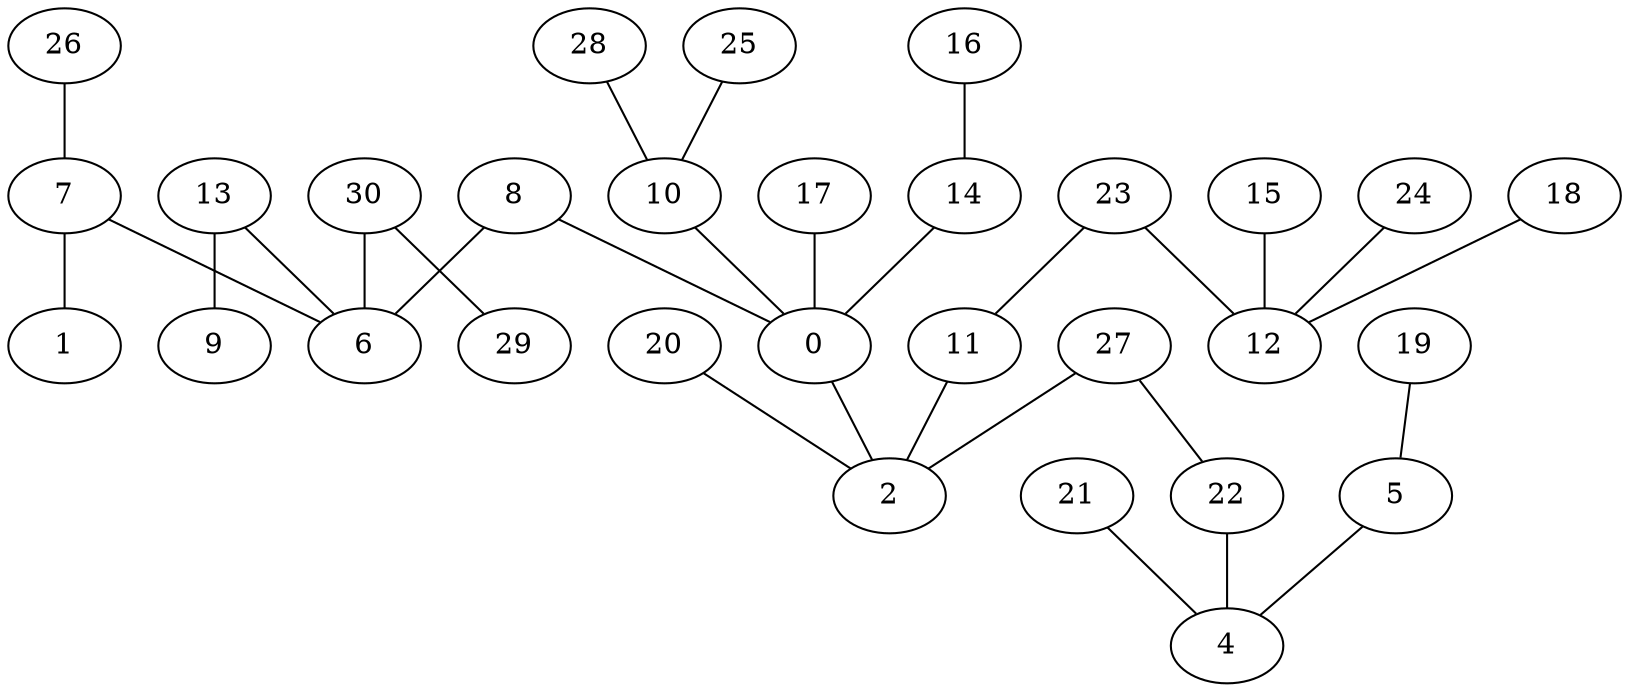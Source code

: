strict graph G {
1;
7;
26;
6;
13;
9;
30;
29;
8;
0;
17;
14;
16;
10;
25;
28;
2;
11;
23;
12;
18;
15;
24;
27;
22;
4;
5;
19;
21;
20;
27 -- 22;
18 -- 12;
22 -- 4;
16 -- 14;
21 -- 4;
25 -- 10;
30 -- 29;
13 -- 6;
11 -- 2;
13 -- 9;
19 -- 5;
17 -- 0;
8 -- 6;
23 -- 11;
14 -- 0;
7 -- 6;
24 -- 12;
28 -- 10;
8 -- 0;
27 -- 2;
20 -- 2;
10 -- 0;
0 -- 2;
30 -- 6;
7 -- 1;
26 -- 7;
15 -- 12;
5 -- 4;
23 -- 12;
}
